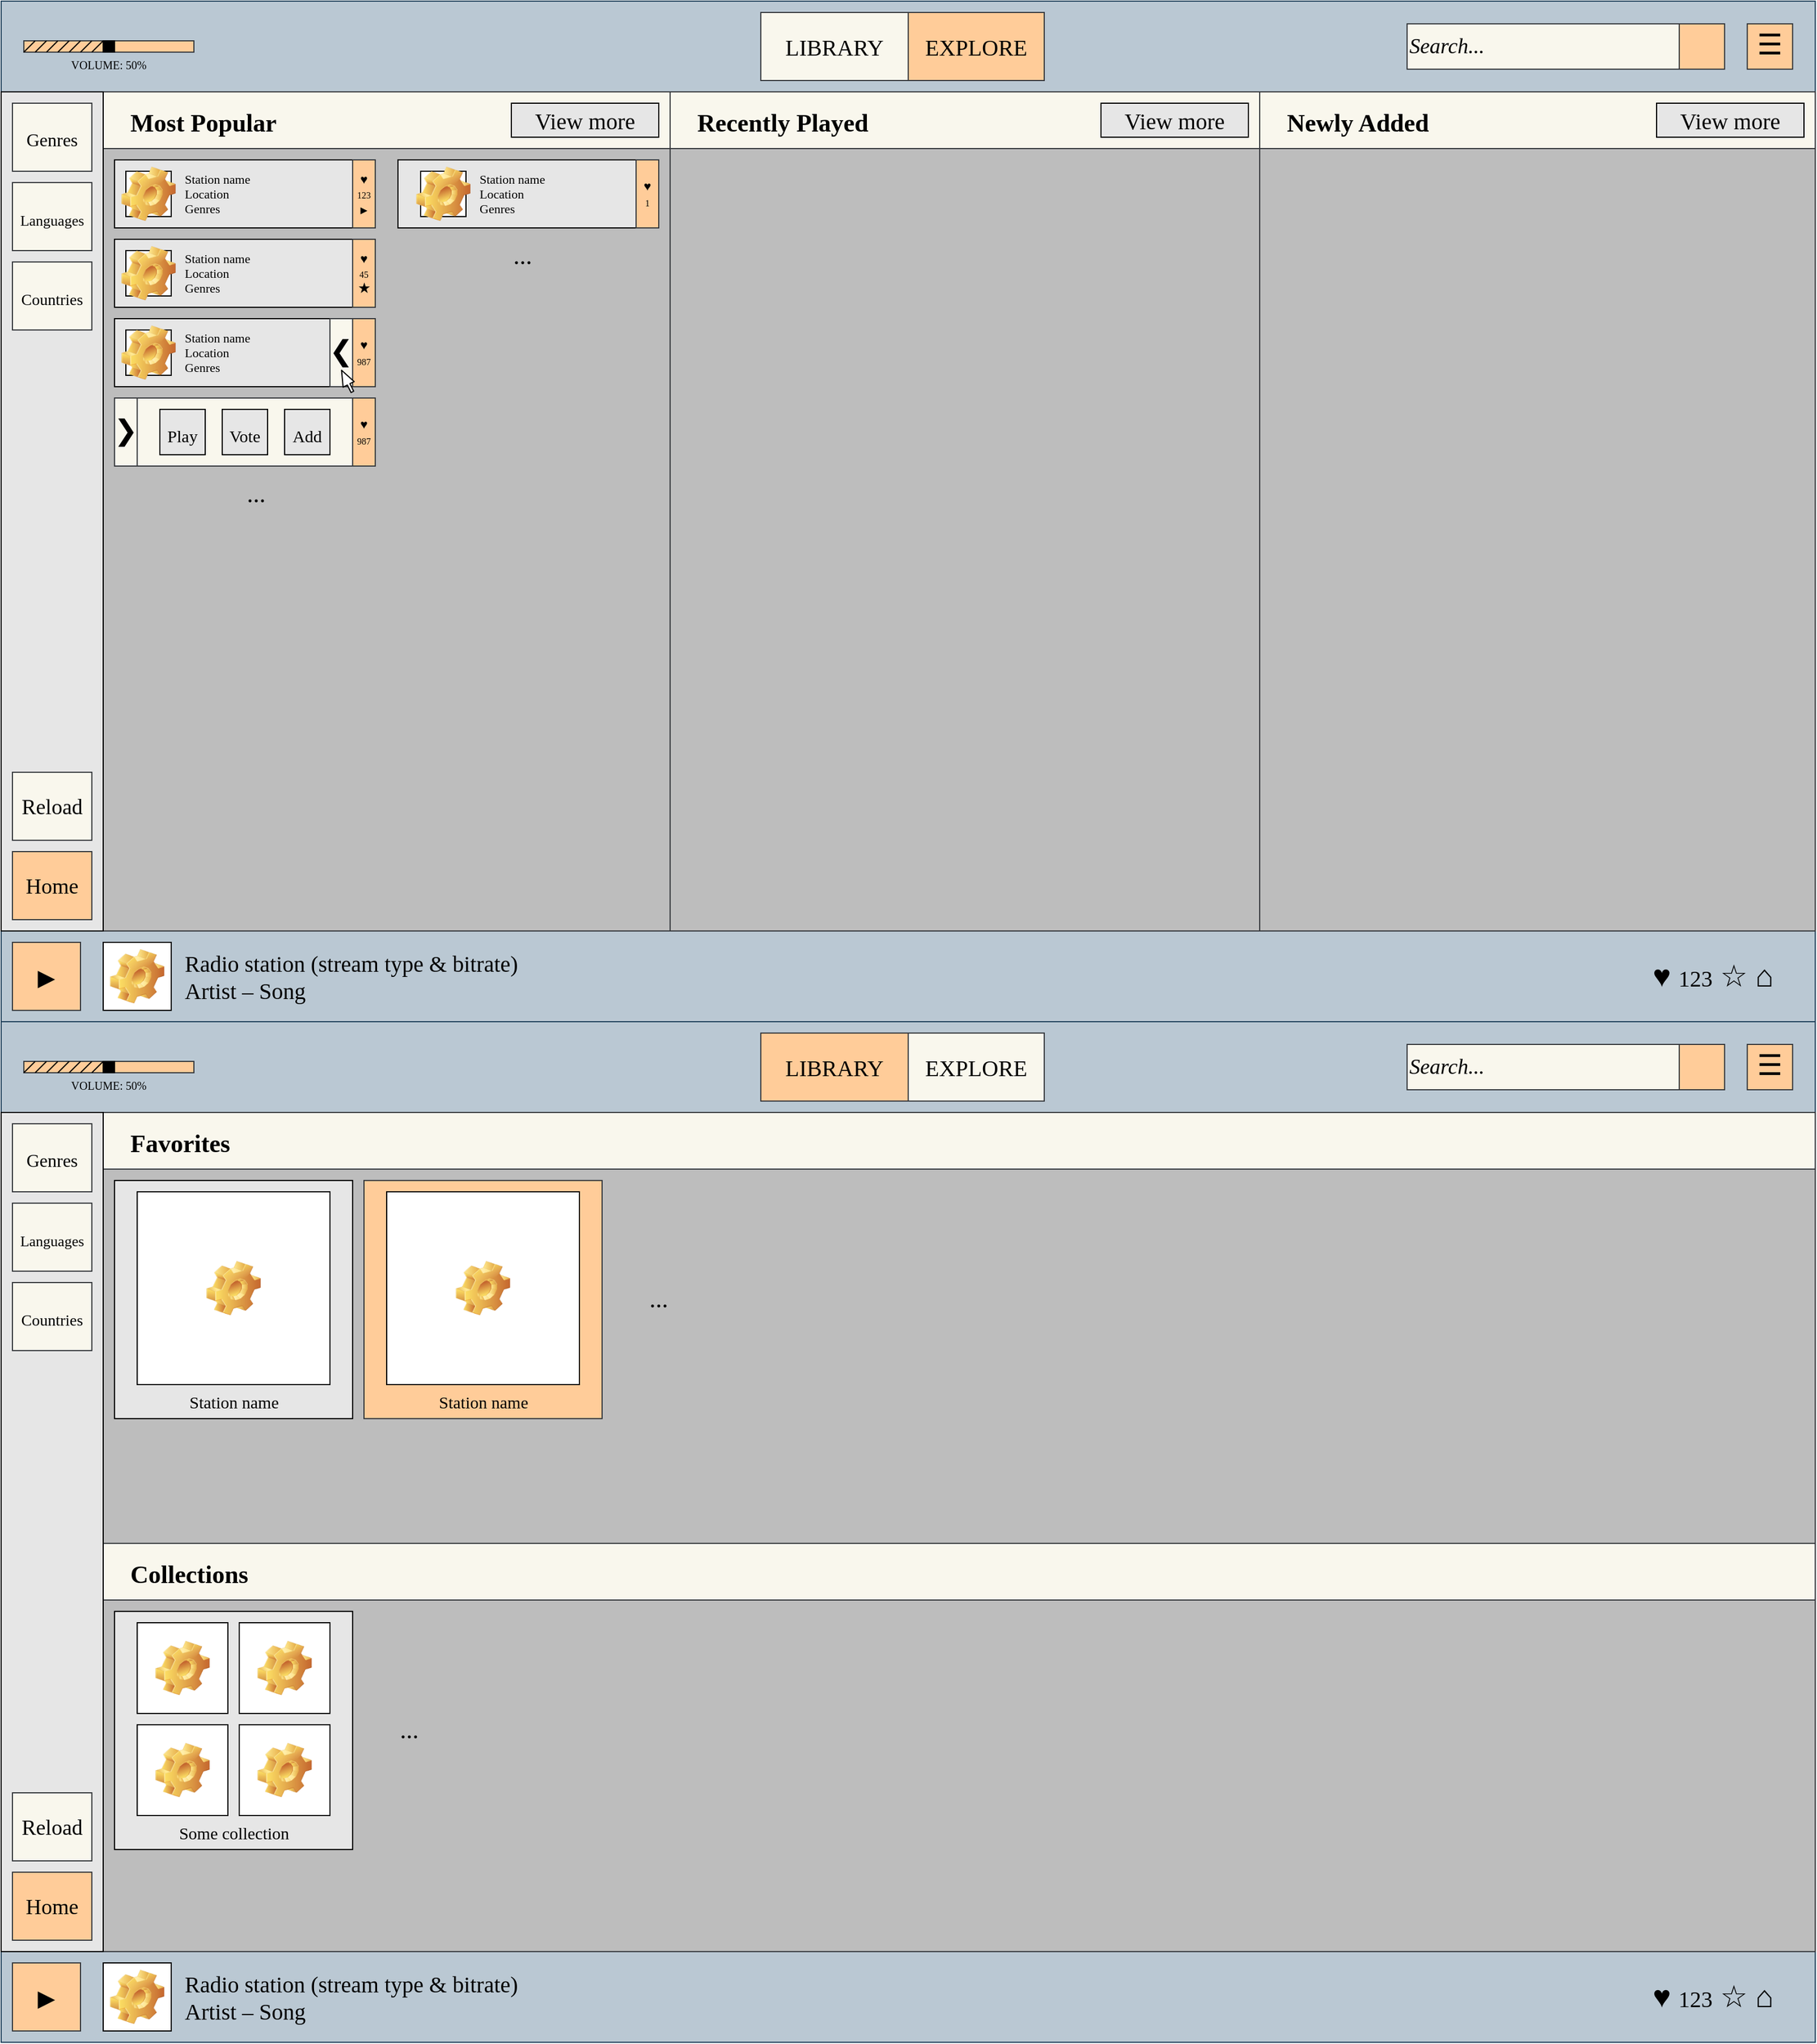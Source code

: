 <mxfile>
    <diagram id="_sLm_Kj89hjXZH-IWD47" name="Page-1">
        <mxGraphModel dx="378" dy="256" grid="1" gridSize="10" guides="1" tooltips="1" connect="1" arrows="1" fold="1" page="1" pageScale="1" pageWidth="1600" pageHeight="900" math="0" shadow="0">
            <root>
                <mxCell id="0"/>
                <mxCell id="1" parent="0"/>
                <mxCell id="2" value="" style="rounded=0;whiteSpace=wrap;html=1;fillColor=#bac8d3;strokeColor=#23445d;" parent="1" vertex="1">
                    <mxGeometry width="1600" height="80" as="geometry"/>
                </mxCell>
                <mxCell id="3" value="" style="rounded=0;whiteSpace=wrap;html=1;fillColor=#bac8d3;strokeColor=#23445d;" parent="1" vertex="1">
                    <mxGeometry y="820" width="1600" height="80" as="geometry"/>
                </mxCell>
                <mxCell id="4" value="&lt;font face=&quot;Chakra Petch&quot; data-font-src=&quot;https://fonts.googleapis.com/css?family=Chakra+Petch&quot; style=&quot;font-size: 20px&quot;&gt;LIBRARY&lt;/font&gt;" style="rounded=0;whiteSpace=wrap;html=1;fillColor=#f9f7ed;strokeColor=#36393d;" parent="1" vertex="1">
                    <mxGeometry x="670" y="10" width="130" height="60" as="geometry"/>
                </mxCell>
                <mxCell id="7" value="&lt;font face=&quot;Chakra Petch&quot; data-font-src=&quot;https://fonts.googleapis.com/css?family=Chakra+Petch&quot; style=&quot;font-size: 20px&quot;&gt;EXPLORE&lt;/font&gt;" style="rounded=0;whiteSpace=wrap;html=1;fillColor=#ffcc99;strokeColor=#36393d;" parent="1" vertex="1">
                    <mxGeometry x="800" y="10" width="120" height="60" as="geometry"/>
                </mxCell>
                <mxCell id="8" value="&lt;font face=&quot;Chakra Petch&quot; data-font-src=&quot;https://fonts.googleapis.com/css?family=Chakra+Petch&quot; style=&quot;font-size: 20px&quot;&gt;▶&lt;/font&gt;" style="rounded=0;whiteSpace=wrap;html=1;fillColor=#ffcc99;strokeColor=#36393d;" parent="1" vertex="1">
                    <mxGeometry x="10" y="830" width="60" height="60" as="geometry"/>
                </mxCell>
                <mxCell id="9" value="" style="icon;html=1;image=img/clipart/Gear_128x128.png;fontFamily=Chakra Petch;fontSource=https%3A%2F%2Ffonts.googleapis.com%2Fcss%3Ffamily%3DChakra%2BPetch;fontSize=20;rounded=0;" parent="1" vertex="1">
                    <mxGeometry x="90" y="830" width="60" height="60" as="geometry"/>
                </mxCell>
                <mxCell id="10" value="Radio station (stream type &amp;amp; bitrate)&lt;br&gt;Artist – Song" style="text;html=1;strokeColor=none;fillColor=none;align=left;verticalAlign=middle;whiteSpace=wrap;rounded=0;fontFamily=Chakra Petch;fontSource=https%3A%2F%2Ffonts.googleapis.com%2Fcss%3Ffamily%3DChakra%2BPetch;fontSize=20;" parent="1" vertex="1">
                    <mxGeometry x="160" y="830" width="420" height="60" as="geometry"/>
                </mxCell>
                <mxCell id="11" value="&lt;font size=&quot;1&quot;&gt;&lt;br&gt;VOLUME: 50%&lt;/font&gt;" style="rounded=0;whiteSpace=wrap;html=1;fontFamily=Chakra Petch;fontSource=https%3A%2F%2Ffonts.googleapis.com%2Fcss%3Ffamily%3DChakra%2BPetch;fontSize=20;fillColor=#ffcc99;strokeColor=#36393d;" parent="1" vertex="1">
                    <mxGeometry x="20" y="35" width="150" height="10" as="geometry"/>
                </mxCell>
                <mxCell id="12" value="" style="whiteSpace=wrap;html=1;aspect=fixed;rounded=0;fontFamily=Chakra Petch;fontSource=https%3A%2F%2Ffonts.googleapis.com%2Fcss%3Ffamily%3DChakra%2BPetch;fontSize=19;fillColor=#000000;" parent="1" vertex="1">
                    <mxGeometry x="90" y="35" width="10" height="10" as="geometry"/>
                </mxCell>
                <mxCell id="15" value="&lt;i&gt;Search...&lt;/i&gt;" style="rounded=0;whiteSpace=wrap;html=1;fontFamily=Chakra Petch;fontSource=https%3A%2F%2Ffonts.googleapis.com%2Fcss%3Ffamily%3DChakra%2BPetch;fontSize=19;fillColor=#f9f7ed;strokeColor=#36393d;align=left;" parent="1" vertex="1">
                    <mxGeometry x="1240" y="20" width="250" height="40" as="geometry"/>
                </mxCell>
                <mxCell id="16" value="" style="rounded=0;whiteSpace=wrap;html=1;fontFamily=Chakra Petch;fontSource=https%3A%2F%2Ffonts.googleapis.com%2Fcss%3Ffamily%3DChakra%2BPetch;fontSize=19;fillColor=#ffcc99;strokeColor=#36393d;align=left;" parent="1" vertex="1">
                    <mxGeometry x="1480" y="20" width="40" height="40" as="geometry"/>
                </mxCell>
                <mxCell id="18" value="" style="endArrow=none;html=1;fontFamily=Chakra Petch;fontSource=https%3A%2F%2Ffonts.googleapis.com%2Fcss%3Ffamily%3DChakra%2BPetch;fontSize=18;" parent="1" edge="1">
                    <mxGeometry width="50" height="50" relative="1" as="geometry">
                        <mxPoint x="20" y="45" as="sourcePoint"/>
                        <mxPoint x="30" y="35" as="targetPoint"/>
                    </mxGeometry>
                </mxCell>
                <mxCell id="19" value="" style="endArrow=none;html=1;fontFamily=Chakra Petch;fontSource=https%3A%2F%2Ffonts.googleapis.com%2Fcss%3Ffamily%3DChakra%2BPetch;fontSize=18;" parent="1" edge="1">
                    <mxGeometry width="50" height="50" relative="1" as="geometry">
                        <mxPoint x="30" y="45" as="sourcePoint"/>
                        <mxPoint x="40" y="35" as="targetPoint"/>
                    </mxGeometry>
                </mxCell>
                <mxCell id="20" value="" style="endArrow=none;html=1;fontFamily=Chakra Petch;fontSource=https%3A%2F%2Ffonts.googleapis.com%2Fcss%3Ffamily%3DChakra%2BPetch;fontSize=18;" parent="1" edge="1">
                    <mxGeometry width="50" height="50" relative="1" as="geometry">
                        <mxPoint x="40" y="45" as="sourcePoint"/>
                        <mxPoint x="50" y="35" as="targetPoint"/>
                    </mxGeometry>
                </mxCell>
                <mxCell id="21" value="" style="endArrow=none;html=1;fontFamily=Chakra Petch;fontSource=https%3A%2F%2Ffonts.googleapis.com%2Fcss%3Ffamily%3DChakra%2BPetch;fontSize=18;" parent="1" edge="1">
                    <mxGeometry width="50" height="50" relative="1" as="geometry">
                        <mxPoint x="50" y="45" as="sourcePoint"/>
                        <mxPoint x="60" y="35" as="targetPoint"/>
                    </mxGeometry>
                </mxCell>
                <mxCell id="22" value="" style="endArrow=none;html=1;fontFamily=Chakra Petch;fontSource=https%3A%2F%2Ffonts.googleapis.com%2Fcss%3Ffamily%3DChakra%2BPetch;fontSize=18;" parent="1" edge="1">
                    <mxGeometry width="50" height="50" relative="1" as="geometry">
                        <mxPoint x="60" y="45" as="sourcePoint"/>
                        <mxPoint x="70" y="35" as="targetPoint"/>
                    </mxGeometry>
                </mxCell>
                <mxCell id="23" value="" style="endArrow=none;html=1;fontFamily=Chakra Petch;fontSource=https%3A%2F%2Ffonts.googleapis.com%2Fcss%3Ffamily%3DChakra%2BPetch;fontSize=18;" parent="1" edge="1">
                    <mxGeometry width="50" height="50" relative="1" as="geometry">
                        <mxPoint x="70" y="45" as="sourcePoint"/>
                        <mxPoint x="80" y="35" as="targetPoint"/>
                    </mxGeometry>
                </mxCell>
                <mxCell id="24" value="" style="endArrow=none;html=1;fontFamily=Chakra Petch;fontSource=https%3A%2F%2Ffonts.googleapis.com%2Fcss%3Ffamily%3DChakra%2BPetch;fontSize=18;" parent="1" edge="1">
                    <mxGeometry width="50" height="50" relative="1" as="geometry">
                        <mxPoint x="80" y="45" as="sourcePoint"/>
                        <mxPoint x="90" y="35" as="targetPoint"/>
                    </mxGeometry>
                </mxCell>
                <mxCell id="25" value="" style="endArrow=none;html=1;fontFamily=Chakra Petch;fontSource=https%3A%2F%2Ffonts.googleapis.com%2Fcss%3Ffamily%3DChakra%2BPetch;fontSize=18;" parent="1" edge="1">
                    <mxGeometry width="50" height="50" relative="1" as="geometry">
                        <mxPoint x="90" y="45" as="sourcePoint"/>
                        <mxPoint x="100" y="35" as="targetPoint"/>
                    </mxGeometry>
                </mxCell>
                <mxCell id="34" value="    Most Popular" style="swimlane;rounded=0;fontFamily=Chakra Petch;fontSource=https%3A%2F%2Ffonts.googleapis.com%2Fcss%3Ffamily%3DChakra%2BPetch;fontSize=22;fillColor=#f9f7ed;swimlaneFillColor=#BDBDBD;strokeColor=#36393d;startSize=50;align=left;" parent="1" vertex="1">
                    <mxGeometry x="90" y="80" width="520" height="740" as="geometry"/>
                </mxCell>
                <mxCell id="38" value="" style="rounded=0;whiteSpace=wrap;html=1;fontFamily=Chakra Petch;fontSource=https%3A%2F%2Ffonts.googleapis.com%2Fcss%3Ffamily%3DChakra%2BPetch;fontSize=22;fillColor=#E6E6E6;align=left;" parent="34" vertex="1">
                    <mxGeometry x="10" y="60" width="230" height="60" as="geometry"/>
                </mxCell>
                <mxCell id="39" value="" style="icon;html=1;image=img/clipart/Gear_128x128.png;fontFamily=Chakra Petch;fontSource=https%3A%2F%2Ffonts.googleapis.com%2Fcss%3Ffamily%3DChakra%2BPetch;fontSize=20;rounded=0;" parent="34" vertex="1">
                    <mxGeometry x="20" y="70" width="40" height="40" as="geometry"/>
                </mxCell>
                <mxCell id="41" value="&lt;div style=&quot;font-size: 11px;&quot;&gt;&lt;span style=&quot;font-size: 11px;&quot;&gt;&lt;font style=&quot;font-size: 11px;&quot;&gt;Station name&lt;/font&gt;&lt;/span&gt;&lt;/div&gt;&lt;div style=&quot;font-size: 11px;&quot;&gt;&lt;span style=&quot;font-size: 11px;&quot;&gt;&lt;font style=&quot;font-size: 11px;&quot;&gt;Location&lt;/font&gt;&lt;/span&gt;&lt;/div&gt;&lt;div style=&quot;font-size: 11px;&quot;&gt;&lt;span style=&quot;font-size: 11px;&quot;&gt;&lt;font style=&quot;font-size: 11px;&quot;&gt;Genres&lt;/font&gt;&lt;/span&gt;&lt;/div&gt;" style="text;html=1;strokeColor=none;fillColor=none;align=left;verticalAlign=middle;whiteSpace=wrap;rounded=0;fontFamily=Chakra Petch;fontSource=https%3A%2F%2Ffonts.googleapis.com%2Fcss%3Ffamily%3DChakra%2BPetch;fontSize=11;" parent="34" vertex="1">
                    <mxGeometry x="70" y="75" width="80" height="30" as="geometry"/>
                </mxCell>
                <mxCell id="42" value="&lt;span class=&quot;ILfuVd&quot; lang=&quot;en&quot;&gt;&lt;span class=&quot;hgKElc&quot;&gt;&lt;font style=&quot;line-height: 0.6&quot;&gt;♥&lt;br&gt;&lt;span style=&quot;font-size: 8px&quot;&gt;123&lt;/span&gt;&lt;br&gt;&lt;span style=&quot;font-size: 8px&quot;&gt;▶&lt;/span&gt;&lt;br&gt;&lt;/font&gt;&lt;/span&gt;&lt;/span&gt;" style="rounded=0;whiteSpace=wrap;html=1;fontFamily=Chakra Petch;fontSource=https%3A%2F%2Ffonts.googleapis.com%2Fcss%3Ffamily%3DChakra%2BPetch;fontSize=11;fillColor=#ffcc99;strokeColor=#36393d;" parent="34" vertex="1">
                    <mxGeometry x="220" y="60" width="20" height="60" as="geometry"/>
                </mxCell>
                <mxCell id="43" value="" style="rounded=0;whiteSpace=wrap;html=1;fontFamily=Chakra Petch;fontSource=https%3A%2F%2Ffonts.googleapis.com%2Fcss%3Ffamily%3DChakra%2BPetch;fontSize=22;fillColor=#E6E6E6;align=left;" parent="34" vertex="1">
                    <mxGeometry x="10" y="130" width="230" height="60" as="geometry"/>
                </mxCell>
                <mxCell id="44" value="" style="icon;html=1;image=img/clipart/Gear_128x128.png;fontFamily=Chakra Petch;fontSource=https%3A%2F%2Ffonts.googleapis.com%2Fcss%3Ffamily%3DChakra%2BPetch;fontSize=20;rounded=0;" parent="34" vertex="1">
                    <mxGeometry x="20" y="140" width="40" height="40" as="geometry"/>
                </mxCell>
                <mxCell id="45" value="&lt;div style=&quot;font-size: 11px;&quot;&gt;&lt;span style=&quot;font-size: 11px;&quot;&gt;&lt;font style=&quot;font-size: 11px;&quot;&gt;Station name&lt;/font&gt;&lt;/span&gt;&lt;/div&gt;&lt;div style=&quot;font-size: 11px;&quot;&gt;&lt;span style=&quot;font-size: 11px;&quot;&gt;&lt;font style=&quot;font-size: 11px;&quot;&gt;Location&lt;/font&gt;&lt;/span&gt;&lt;/div&gt;&lt;div style=&quot;font-size: 11px;&quot;&gt;&lt;span style=&quot;font-size: 11px;&quot;&gt;&lt;font style=&quot;font-size: 11px;&quot;&gt;Genres&lt;/font&gt;&lt;/span&gt;&lt;/div&gt;" style="text;html=1;strokeColor=none;fillColor=none;align=left;verticalAlign=middle;whiteSpace=wrap;rounded=0;fontFamily=Chakra Petch;fontSource=https%3A%2F%2Ffonts.googleapis.com%2Fcss%3Ffamily%3DChakra%2BPetch;fontSize=11;" parent="34" vertex="1">
                    <mxGeometry x="70" y="145" width="80" height="30" as="geometry"/>
                </mxCell>
                <mxCell id="46" value="&lt;span class=&quot;ILfuVd&quot; lang=&quot;en&quot;&gt;&lt;span class=&quot;hgKElc&quot;&gt;&lt;font style=&quot;line-height: 0.6&quot;&gt;♥&lt;br&gt;&lt;span style=&quot;font-size: 8px&quot;&gt;45&lt;/span&gt;&lt;br&gt;&lt;b&gt;★&lt;/b&gt;&lt;br&gt;&lt;/font&gt;&lt;/span&gt;&lt;/span&gt;" style="rounded=0;whiteSpace=wrap;html=1;fontFamily=Chakra Petch;fontSource=https%3A%2F%2Ffonts.googleapis.com%2Fcss%3Ffamily%3DChakra%2BPetch;fontSize=11;fillColor=#ffcc99;strokeColor=#36393d;" parent="34" vertex="1">
                    <mxGeometry x="220" y="130" width="20" height="60" as="geometry"/>
                </mxCell>
                <mxCell id="48" value="" style="rounded=0;whiteSpace=wrap;html=1;fontFamily=Chakra Petch;fontSource=https%3A%2F%2Ffonts.googleapis.com%2Fcss%3Ffamily%3DChakra%2BPetch;fontSize=22;fillColor=#E6E6E6;align=left;" parent="34" vertex="1">
                    <mxGeometry x="10" y="200" width="230" height="60" as="geometry"/>
                </mxCell>
                <mxCell id="49" value="" style="icon;html=1;image=img/clipart/Gear_128x128.png;fontFamily=Chakra Petch;fontSource=https%3A%2F%2Ffonts.googleapis.com%2Fcss%3Ffamily%3DChakra%2BPetch;fontSize=20;rounded=0;" parent="34" vertex="1">
                    <mxGeometry x="20" y="210" width="40" height="40" as="geometry"/>
                </mxCell>
                <mxCell id="50" value="&lt;div style=&quot;font-size: 11px;&quot;&gt;&lt;span style=&quot;font-size: 11px;&quot;&gt;&lt;font style=&quot;font-size: 11px;&quot;&gt;Station name&lt;/font&gt;&lt;/span&gt;&lt;/div&gt;&lt;div style=&quot;font-size: 11px;&quot;&gt;&lt;span style=&quot;font-size: 11px;&quot;&gt;&lt;font style=&quot;font-size: 11px;&quot;&gt;Location&lt;/font&gt;&lt;/span&gt;&lt;/div&gt;&lt;div style=&quot;font-size: 11px;&quot;&gt;&lt;span style=&quot;font-size: 11px;&quot;&gt;&lt;font style=&quot;font-size: 11px;&quot;&gt;Genres&lt;/font&gt;&lt;/span&gt;&lt;/div&gt;" style="text;html=1;strokeColor=none;fillColor=none;align=left;verticalAlign=middle;whiteSpace=wrap;rounded=0;fontFamily=Chakra Petch;fontSource=https%3A%2F%2Ffonts.googleapis.com%2Fcss%3Ffamily%3DChakra%2BPetch;fontSize=11;" parent="34" vertex="1">
                    <mxGeometry x="70" y="215" width="80" height="30" as="geometry"/>
                </mxCell>
                <mxCell id="51" value="&lt;span class=&quot;ILfuVd&quot; lang=&quot;en&quot;&gt;&lt;span class=&quot;hgKElc&quot;&gt;&lt;font style=&quot;line-height: 0.6&quot;&gt;♥&lt;br&gt;&lt;span style=&quot;font-size: 8px&quot;&gt;987&lt;/span&gt;&lt;br&gt;&lt;/font&gt;&lt;/span&gt;&lt;/span&gt;" style="rounded=0;whiteSpace=wrap;html=1;fontFamily=Chakra Petch;fontSource=https%3A%2F%2Ffonts.googleapis.com%2Fcss%3Ffamily%3DChakra%2BPetch;fontSize=11;fillColor=#ffcc99;strokeColor=#36393d;" parent="34" vertex="1">
                    <mxGeometry x="220" y="200" width="20" height="60" as="geometry"/>
                </mxCell>
                <mxCell id="52" value="&lt;font style=&quot;font-size: 22px&quot;&gt;...&lt;/font&gt;" style="text;html=1;strokeColor=none;fillColor=none;align=center;verticalAlign=middle;whiteSpace=wrap;rounded=0;fontFamily=Chakra Petch;fontSource=https%3A%2F%2Ffonts.googleapis.com%2Fcss%3Ffamily%3DChakra%2BPetch;fontSize=8;direction=east;" parent="34" vertex="1">
                    <mxGeometry x="105" y="340" width="60" height="30" as="geometry"/>
                </mxCell>
                <mxCell id="53" value="&lt;span class=&quot;ILfuVd&quot; lang=&quot;en&quot;&gt;&lt;span class=&quot;hgKElc&quot;&gt;&lt;font style=&quot;line-height: 0.6&quot;&gt;&lt;font style=&quot;font-size: 25px&quot;&gt;❮&lt;/font&gt;&lt;br&gt;&lt;/font&gt;&lt;/span&gt;&lt;/span&gt;" style="rounded=0;whiteSpace=wrap;html=1;fontFamily=Chakra Petch;fontSource=https%3A%2F%2Ffonts.googleapis.com%2Fcss%3Ffamily%3DChakra%2BPetch;fontSize=11;fillColor=#f9f7ed;strokeColor=#36393d;" parent="34" vertex="1">
                    <mxGeometry x="200" y="200" width="20" height="60" as="geometry"/>
                </mxCell>
                <mxCell id="54" value="" style="shape=flexArrow;endArrow=classic;html=1;fontFamily=Chakra Petch;fontSource=https%3A%2F%2Ffonts.googleapis.com%2Fcss%3Ffamily%3DChakra%2BPetch;fontSize=25;width=2.609;endSize=4.322;endWidth=7.297;fillColor=default;" parent="34" edge="1">
                    <mxGeometry width="50" height="50" relative="1" as="geometry">
                        <mxPoint x="220" y="265" as="sourcePoint"/>
                        <mxPoint x="210" y="245" as="targetPoint"/>
                    </mxGeometry>
                </mxCell>
                <mxCell id="59" value="" style="rounded=0;whiteSpace=wrap;html=1;fontFamily=Chakra Petch;fontSource=https%3A%2F%2Ffonts.googleapis.com%2Fcss%3Ffamily%3DChakra%2BPetch;fontSize=22;fillColor=#f9f7ed;align=left;strokeColor=#36393d;" parent="34" vertex="1">
                    <mxGeometry x="10" y="270" width="230" height="60" as="geometry"/>
                </mxCell>
                <mxCell id="62" value="&lt;span class=&quot;ILfuVd&quot; lang=&quot;en&quot;&gt;&lt;span class=&quot;hgKElc&quot;&gt;&lt;font style=&quot;line-height: 0.6&quot;&gt;♥&lt;br&gt;&lt;span style=&quot;font-size: 8px&quot;&gt;987&lt;/span&gt;&lt;br&gt;&lt;/font&gt;&lt;/span&gt;&lt;/span&gt;" style="rounded=0;whiteSpace=wrap;html=1;fontFamily=Chakra Petch;fontSource=https%3A%2F%2Ffonts.googleapis.com%2Fcss%3Ffamily%3DChakra%2BPetch;fontSize=11;fillColor=#ffcc99;strokeColor=#36393d;" parent="34" vertex="1">
                    <mxGeometry x="220" y="270" width="20" height="60" as="geometry"/>
                </mxCell>
                <mxCell id="64" value="&lt;span class=&quot;ILfuVd&quot; lang=&quot;en&quot;&gt;&lt;span class=&quot;hgKElc&quot;&gt;&lt;font style=&quot;line-height: 0.6&quot;&gt;&lt;font style=&quot;font-size: 25px&quot;&gt;❯&lt;/font&gt;&lt;br&gt;&lt;/font&gt;&lt;/span&gt;&lt;/span&gt;" style="rounded=0;whiteSpace=wrap;html=1;fontFamily=Chakra Petch;fontSource=https%3A%2F%2Ffonts.googleapis.com%2Fcss%3Ffamily%3DChakra%2BPetch;fontSize=11;fillColor=#f9f7ed;strokeColor=#36393d;" parent="34" vertex="1">
                    <mxGeometry x="10" y="270" width="20" height="60" as="geometry"/>
                </mxCell>
                <mxCell id="65" value="&lt;font style=&quot;font-size: 15px&quot;&gt;Play&lt;/font&gt;" style="whiteSpace=wrap;html=1;aspect=fixed;rounded=0;fontFamily=Chakra Petch;fontSource=https%3A%2F%2Ffonts.googleapis.com%2Fcss%3Ffamily%3DChakra%2BPetch;fontSize=25;fillColor=#E6E6E6;" parent="34" vertex="1">
                    <mxGeometry x="50" y="280" width="40" height="40" as="geometry"/>
                </mxCell>
                <mxCell id="66" value="&lt;font style=&quot;font-size: 15px&quot;&gt;Vote&lt;/font&gt;" style="whiteSpace=wrap;html=1;aspect=fixed;rounded=0;fontFamily=Chakra Petch;fontSource=https%3A%2F%2Ffonts.googleapis.com%2Fcss%3Ffamily%3DChakra%2BPetch;fontSize=25;fillColor=#E6E6E6;" parent="34" vertex="1">
                    <mxGeometry x="105" y="280" width="40" height="40" as="geometry"/>
                </mxCell>
                <mxCell id="67" value="&lt;font style=&quot;line-height: 0.8 ; font-size: 15px&quot;&gt;Add&lt;/font&gt;" style="whiteSpace=wrap;html=1;aspect=fixed;rounded=0;fontFamily=Chakra Petch;fontSource=https%3A%2F%2Ffonts.googleapis.com%2Fcss%3Ffamily%3DChakra%2BPetch;fontSize=25;fillColor=#E6E6E6;" parent="34" vertex="1">
                    <mxGeometry x="160" y="280" width="40" height="40" as="geometry"/>
                </mxCell>
                <mxCell id="70" value="View more" style="rounded=0;whiteSpace=wrap;html=1;fontFamily=Chakra Petch;fontSource=https%3A%2F%2Ffonts.googleapis.com%2Fcss%3Ffamily%3DChakra%2BPetch;fontSize=20;fillColor=#E6E6E6;" parent="34" vertex="1">
                    <mxGeometry x="360" y="10" width="130" height="30" as="geometry"/>
                </mxCell>
                <mxCell id="147" value="" style="rounded=0;whiteSpace=wrap;html=1;fontFamily=Chakra Petch;fontSource=https%3A%2F%2Ffonts.googleapis.com%2Fcss%3Ffamily%3DChakra%2BPetch;fontSize=22;fillColor=#E6E6E6;align=left;" parent="34" vertex="1">
                    <mxGeometry x="260" y="60" width="230" height="60" as="geometry"/>
                </mxCell>
                <mxCell id="148" value="" style="icon;html=1;image=img/clipart/Gear_128x128.png;fontFamily=Chakra Petch;fontSource=https%3A%2F%2Ffonts.googleapis.com%2Fcss%3Ffamily%3DChakra%2BPetch;fontSize=20;rounded=0;" parent="34" vertex="1">
                    <mxGeometry x="280" y="70" width="40" height="40" as="geometry"/>
                </mxCell>
                <mxCell id="149" value="&lt;div style=&quot;font-size: 11px;&quot;&gt;&lt;span style=&quot;font-size: 11px;&quot;&gt;&lt;font style=&quot;font-size: 11px;&quot;&gt;Station name&lt;/font&gt;&lt;/span&gt;&lt;/div&gt;&lt;div style=&quot;font-size: 11px;&quot;&gt;&lt;span style=&quot;font-size: 11px;&quot;&gt;&lt;font style=&quot;font-size: 11px;&quot;&gt;Location&lt;/font&gt;&lt;/span&gt;&lt;/div&gt;&lt;div style=&quot;font-size: 11px;&quot;&gt;&lt;span style=&quot;font-size: 11px;&quot;&gt;&lt;font style=&quot;font-size: 11px;&quot;&gt;Genres&lt;/font&gt;&lt;/span&gt;&lt;/div&gt;" style="text;html=1;strokeColor=none;fillColor=none;align=left;verticalAlign=middle;whiteSpace=wrap;rounded=0;fontFamily=Chakra Petch;fontSource=https%3A%2F%2Ffonts.googleapis.com%2Fcss%3Ffamily%3DChakra%2BPetch;fontSize=11;" parent="34" vertex="1">
                    <mxGeometry x="330" y="75" width="80" height="30" as="geometry"/>
                </mxCell>
                <mxCell id="150" value="&lt;span class=&quot;ILfuVd&quot; lang=&quot;en&quot;&gt;&lt;span class=&quot;hgKElc&quot;&gt;&lt;font style=&quot;line-height: 0.6&quot;&gt;♥&lt;br&gt;&lt;span style=&quot;font-size: 8px&quot;&gt;1&lt;/span&gt;&lt;br&gt;&lt;/font&gt;&lt;/span&gt;&lt;/span&gt;" style="rounded=0;whiteSpace=wrap;html=1;fontFamily=Chakra Petch;fontSource=https%3A%2F%2Ffonts.googleapis.com%2Fcss%3Ffamily%3DChakra%2BPetch;fontSize=11;fillColor=#ffcc99;strokeColor=#36393d;" parent="34" vertex="1">
                    <mxGeometry x="470" y="60" width="20" height="60" as="geometry"/>
                </mxCell>
                <mxCell id="151" value="&lt;font style=&quot;font-size: 22px&quot;&gt;...&lt;/font&gt;" style="text;html=1;strokeColor=none;fillColor=none;align=center;verticalAlign=middle;whiteSpace=wrap;rounded=0;fontFamily=Chakra Petch;fontSource=https%3A%2F%2Ffonts.googleapis.com%2Fcss%3Ffamily%3DChakra%2BPetch;fontSize=8;direction=east;" vertex="1" parent="34">
                    <mxGeometry x="340" y="130" width="60" height="30" as="geometry"/>
                </mxCell>
                <mxCell id="36" value="    Recently Played" style="swimlane;rounded=0;fontFamily=Chakra Petch;fontSource=https%3A%2F%2Ffonts.googleapis.com%2Fcss%3Ffamily%3DChakra%2BPetch;fontSize=22;fillColor=#f9f7ed;swimlaneFillColor=#BDBDBD;strokeColor=#36393d;startSize=50;align=left;" parent="1" vertex="1">
                    <mxGeometry x="590" y="80" width="520" height="740" as="geometry"/>
                </mxCell>
                <mxCell id="71" value="View more" style="rounded=0;whiteSpace=wrap;html=1;fontFamily=Chakra Petch;fontSource=https%3A%2F%2Ffonts.googleapis.com%2Fcss%3Ffamily%3DChakra%2BPetch;fontSize=20;fillColor=#E6E6E6;" parent="36" vertex="1">
                    <mxGeometry x="380" y="10" width="130" height="30" as="geometry"/>
                </mxCell>
                <mxCell id="37" value="    Newly Added" style="swimlane;rounded=0;fontFamily=Chakra Petch;fontSource=https%3A%2F%2Ffonts.googleapis.com%2Fcss%3Ffamily%3DChakra%2BPetch;fontSize=22;fillColor=#f9f7ed;swimlaneFillColor=#BDBDBD;strokeColor=#36393d;startSize=50;align=left;" parent="1" vertex="1">
                    <mxGeometry x="1110" y="80" width="490" height="740" as="geometry"/>
                </mxCell>
                <mxCell id="72" value="View more" style="rounded=0;whiteSpace=wrap;html=1;fontFamily=Chakra Petch;fontSource=https%3A%2F%2Ffonts.googleapis.com%2Fcss%3Ffamily%3DChakra%2BPetch;fontSize=20;fillColor=#E6E6E6;" parent="37" vertex="1">
                    <mxGeometry x="350" y="10" width="130" height="30" as="geometry"/>
                </mxCell>
                <mxCell id="69" value="&lt;font style=&quot;font-size: 27px&quot;&gt;♥ &lt;/font&gt;&lt;font style=&quot;font-size: 20px&quot;&gt;123&lt;/font&gt;&lt;font style=&quot;font-size: 27px&quot;&gt;&amp;nbsp;☆&amp;nbsp;⌂&lt;/font&gt;" style="text;html=1;strokeColor=none;fillColor=none;align=center;verticalAlign=middle;whiteSpace=wrap;rounded=0;fontFamily=Chakra Petch;fontSource=https%3A%2F%2Ffonts.googleapis.com%2Fcss%3Ffamily%3DChakra%2BPetch;fontSize=9;" parent="1" vertex="1">
                    <mxGeometry x="1420" y="845" width="180" height="30" as="geometry"/>
                </mxCell>
                <mxCell id="73" value="" style="rounded=0;whiteSpace=wrap;html=1;fontFamily=Chakra Petch;fontSource=https%3A%2F%2Ffonts.googleapis.com%2Fcss%3Ffamily%3DChakra%2BPetch;fontSize=20;fillColor=#E6E6E6;" parent="1" vertex="1">
                    <mxGeometry y="80" width="90" height="740" as="geometry"/>
                </mxCell>
                <mxCell id="74" value="&lt;font style=&quot;font-size: 16px&quot;&gt;Genres&lt;/font&gt;" style="rounded=0;whiteSpace=wrap;html=1;fontFamily=Chakra Petch;fontSource=https%3A%2F%2Ffonts.googleapis.com%2Fcss%3Ffamily%3DChakra%2BPetch;fontSize=20;fillColor=#f9f7ed;strokeColor=#36393d;" parent="1" vertex="1">
                    <mxGeometry x="10" y="90" width="70" height="60" as="geometry"/>
                </mxCell>
                <mxCell id="75" value="&lt;font style=&quot;font-size: 13px&quot;&gt;Languages&lt;/font&gt;" style="rounded=0;whiteSpace=wrap;html=1;fontFamily=Chakra Petch;fontSource=https%3A%2F%2Ffonts.googleapis.com%2Fcss%3Ffamily%3DChakra%2BPetch;fontSize=20;fillColor=#f9f7ed;strokeColor=#36393d;" parent="1" vertex="1">
                    <mxGeometry x="10" y="160" width="70" height="60" as="geometry"/>
                </mxCell>
                <mxCell id="76" value="&lt;font style=&quot;font-size: 14px&quot;&gt;Countries&lt;/font&gt;" style="rounded=0;whiteSpace=wrap;html=1;fontFamily=Chakra Petch;fontSource=https%3A%2F%2Ffonts.googleapis.com%2Fcss%3Ffamily%3DChakra%2BPetch;fontSize=20;fillColor=#f9f7ed;strokeColor=#36393d;" parent="1" vertex="1">
                    <mxGeometry x="10" y="230" width="70" height="60" as="geometry"/>
                </mxCell>
                <mxCell id="77" value="&lt;font style=&quot;font-size: 19px&quot;&gt;Home&lt;/font&gt;" style="rounded=0;whiteSpace=wrap;html=1;fontFamily=Chakra Petch;fontSource=https%3A%2F%2Ffonts.googleapis.com%2Fcss%3Ffamily%3DChakra%2BPetch;fontSize=20;fillColor=#ffcc99;strokeColor=#36393d;" parent="1" vertex="1">
                    <mxGeometry x="10" y="750" width="70" height="60" as="geometry"/>
                </mxCell>
                <mxCell id="78" value="&lt;font style=&quot;font-size: 19px&quot;&gt;Reload&lt;/font&gt;" style="rounded=0;whiteSpace=wrap;html=1;fontFamily=Chakra Petch;fontSource=https%3A%2F%2Ffonts.googleapis.com%2Fcss%3Ffamily%3DChakra%2BPetch;fontSize=20;fillColor=#f9f7ed;strokeColor=#36393d;" parent="1" vertex="1">
                    <mxGeometry x="10" y="680" width="70" height="60" as="geometry"/>
                </mxCell>
                <mxCell id="79" value="&lt;font style=&quot;line-height: 0.8 ; font-size: 25px&quot;&gt;☰&lt;/font&gt;" style="rounded=0;whiteSpace=wrap;html=1;fontFamily=Chakra Petch;fontSource=https%3A%2F%2Ffonts.googleapis.com%2Fcss%3Ffamily%3DChakra%2BPetch;fontSize=19;fillColor=#ffcc99;strokeColor=#36393d;align=center;" parent="1" vertex="1">
                    <mxGeometry x="1540" y="20" width="40" height="40" as="geometry"/>
                </mxCell>
                <mxCell id="80" value="" style="rounded=0;whiteSpace=wrap;html=1;fillColor=#bac8d3;strokeColor=#23445d;" parent="1" vertex="1">
                    <mxGeometry y="900" width="1600" height="80" as="geometry"/>
                </mxCell>
                <mxCell id="81" value="" style="rounded=0;whiteSpace=wrap;html=1;fillColor=#bac8d3;strokeColor=#23445d;" parent="1" vertex="1">
                    <mxGeometry y="1720" width="1600" height="80" as="geometry"/>
                </mxCell>
                <mxCell id="82" value="&lt;font face=&quot;Chakra Petch&quot; data-font-src=&quot;https://fonts.googleapis.com/css?family=Chakra+Petch&quot; style=&quot;font-size: 20px&quot;&gt;LIBRARY&lt;/font&gt;" style="rounded=0;whiteSpace=wrap;html=1;fillColor=#ffcc99;strokeColor=#36393d;" parent="1" vertex="1">
                    <mxGeometry x="670" y="910" width="130" height="60" as="geometry"/>
                </mxCell>
                <mxCell id="83" value="&lt;font face=&quot;Chakra Petch&quot; data-font-src=&quot;https://fonts.googleapis.com/css?family=Chakra+Petch&quot; style=&quot;font-size: 20px&quot;&gt;EXPLORE&lt;/font&gt;" style="rounded=0;whiteSpace=wrap;html=1;fillColor=#f9f7ed;strokeColor=#36393d;" parent="1" vertex="1">
                    <mxGeometry x="800" y="910" width="120" height="60" as="geometry"/>
                </mxCell>
                <mxCell id="84" value="&lt;font face=&quot;Chakra Petch&quot; data-font-src=&quot;https://fonts.googleapis.com/css?family=Chakra+Petch&quot; style=&quot;font-size: 20px&quot;&gt;▶&lt;/font&gt;" style="rounded=0;whiteSpace=wrap;html=1;fillColor=#ffcc99;strokeColor=#36393d;" parent="1" vertex="1">
                    <mxGeometry x="10" y="1730" width="60" height="60" as="geometry"/>
                </mxCell>
                <mxCell id="85" value="" style="icon;html=1;image=img/clipart/Gear_128x128.png;fontFamily=Chakra Petch;fontSource=https%3A%2F%2Ffonts.googleapis.com%2Fcss%3Ffamily%3DChakra%2BPetch;fontSize=20;rounded=0;" parent="1" vertex="1">
                    <mxGeometry x="90" y="1730" width="60" height="60" as="geometry"/>
                </mxCell>
                <mxCell id="86" value="Radio station (stream type &amp;amp; bitrate)&lt;br&gt;Artist – Song" style="text;html=1;strokeColor=none;fillColor=none;align=left;verticalAlign=middle;whiteSpace=wrap;rounded=0;fontFamily=Chakra Petch;fontSource=https%3A%2F%2Ffonts.googleapis.com%2Fcss%3Ffamily%3DChakra%2BPetch;fontSize=20;" parent="1" vertex="1">
                    <mxGeometry x="160" y="1730" width="420" height="60" as="geometry"/>
                </mxCell>
                <mxCell id="87" value="&lt;font size=&quot;1&quot;&gt;&lt;br&gt;VOLUME: 50%&lt;/font&gt;" style="rounded=0;whiteSpace=wrap;html=1;fontFamily=Chakra Petch;fontSource=https%3A%2F%2Ffonts.googleapis.com%2Fcss%3Ffamily%3DChakra%2BPetch;fontSize=20;fillColor=#ffcc99;strokeColor=#36393d;" parent="1" vertex="1">
                    <mxGeometry x="20" y="935" width="150" height="10" as="geometry"/>
                </mxCell>
                <mxCell id="88" value="" style="whiteSpace=wrap;html=1;aspect=fixed;rounded=0;fontFamily=Chakra Petch;fontSource=https%3A%2F%2Ffonts.googleapis.com%2Fcss%3Ffamily%3DChakra%2BPetch;fontSize=19;fillColor=#000000;" parent="1" vertex="1">
                    <mxGeometry x="90" y="935" width="10" height="10" as="geometry"/>
                </mxCell>
                <mxCell id="89" value="&lt;i&gt;Search...&lt;/i&gt;" style="rounded=0;whiteSpace=wrap;html=1;fontFamily=Chakra Petch;fontSource=https%3A%2F%2Ffonts.googleapis.com%2Fcss%3Ffamily%3DChakra%2BPetch;fontSize=19;fillColor=#f9f7ed;strokeColor=#36393d;align=left;" parent="1" vertex="1">
                    <mxGeometry x="1240" y="920" width="250" height="40" as="geometry"/>
                </mxCell>
                <mxCell id="90" value="" style="rounded=0;whiteSpace=wrap;html=1;fontFamily=Chakra Petch;fontSource=https%3A%2F%2Ffonts.googleapis.com%2Fcss%3Ffamily%3DChakra%2BPetch;fontSize=19;fillColor=#ffcc99;strokeColor=#36393d;align=left;" parent="1" vertex="1">
                    <mxGeometry x="1480" y="920" width="40" height="40" as="geometry"/>
                </mxCell>
                <mxCell id="91" value="" style="endArrow=none;html=1;fontFamily=Chakra Petch;fontSource=https%3A%2F%2Ffonts.googleapis.com%2Fcss%3Ffamily%3DChakra%2BPetch;fontSize=18;" parent="1" edge="1">
                    <mxGeometry width="50" height="50" relative="1" as="geometry">
                        <mxPoint x="20" y="945" as="sourcePoint"/>
                        <mxPoint x="30" y="935" as="targetPoint"/>
                    </mxGeometry>
                </mxCell>
                <mxCell id="92" value="" style="endArrow=none;html=1;fontFamily=Chakra Petch;fontSource=https%3A%2F%2Ffonts.googleapis.com%2Fcss%3Ffamily%3DChakra%2BPetch;fontSize=18;" parent="1" edge="1">
                    <mxGeometry width="50" height="50" relative="1" as="geometry">
                        <mxPoint x="30" y="945" as="sourcePoint"/>
                        <mxPoint x="40" y="935" as="targetPoint"/>
                    </mxGeometry>
                </mxCell>
                <mxCell id="93" value="" style="endArrow=none;html=1;fontFamily=Chakra Petch;fontSource=https%3A%2F%2Ffonts.googleapis.com%2Fcss%3Ffamily%3DChakra%2BPetch;fontSize=18;" parent="1" edge="1">
                    <mxGeometry width="50" height="50" relative="1" as="geometry">
                        <mxPoint x="40" y="945" as="sourcePoint"/>
                        <mxPoint x="50" y="935" as="targetPoint"/>
                    </mxGeometry>
                </mxCell>
                <mxCell id="94" value="" style="endArrow=none;html=1;fontFamily=Chakra Petch;fontSource=https%3A%2F%2Ffonts.googleapis.com%2Fcss%3Ffamily%3DChakra%2BPetch;fontSize=18;" parent="1" edge="1">
                    <mxGeometry width="50" height="50" relative="1" as="geometry">
                        <mxPoint x="50" y="945" as="sourcePoint"/>
                        <mxPoint x="60" y="935" as="targetPoint"/>
                    </mxGeometry>
                </mxCell>
                <mxCell id="95" value="" style="endArrow=none;html=1;fontFamily=Chakra Petch;fontSource=https%3A%2F%2Ffonts.googleapis.com%2Fcss%3Ffamily%3DChakra%2BPetch;fontSize=18;" parent="1" edge="1">
                    <mxGeometry width="50" height="50" relative="1" as="geometry">
                        <mxPoint x="60" y="945" as="sourcePoint"/>
                        <mxPoint x="70" y="935" as="targetPoint"/>
                    </mxGeometry>
                </mxCell>
                <mxCell id="96" value="" style="endArrow=none;html=1;fontFamily=Chakra Petch;fontSource=https%3A%2F%2Ffonts.googleapis.com%2Fcss%3Ffamily%3DChakra%2BPetch;fontSize=18;" parent="1" edge="1">
                    <mxGeometry width="50" height="50" relative="1" as="geometry">
                        <mxPoint x="70" y="945" as="sourcePoint"/>
                        <mxPoint x="80" y="935" as="targetPoint"/>
                    </mxGeometry>
                </mxCell>
                <mxCell id="97" value="" style="endArrow=none;html=1;fontFamily=Chakra Petch;fontSource=https%3A%2F%2Ffonts.googleapis.com%2Fcss%3Ffamily%3DChakra%2BPetch;fontSize=18;" parent="1" edge="1">
                    <mxGeometry width="50" height="50" relative="1" as="geometry">
                        <mxPoint x="80" y="945" as="sourcePoint"/>
                        <mxPoint x="90" y="935" as="targetPoint"/>
                    </mxGeometry>
                </mxCell>
                <mxCell id="98" value="" style="endArrow=none;html=1;fontFamily=Chakra Petch;fontSource=https%3A%2F%2Ffonts.googleapis.com%2Fcss%3Ffamily%3DChakra%2BPetch;fontSize=18;" parent="1" edge="1">
                    <mxGeometry width="50" height="50" relative="1" as="geometry">
                        <mxPoint x="90" y="945" as="sourcePoint"/>
                        <mxPoint x="100" y="935" as="targetPoint"/>
                    </mxGeometry>
                </mxCell>
                <mxCell id="99" value="    Favorites" style="swimlane;rounded=0;fontFamily=Chakra Petch;fontSource=https%3A%2F%2Ffonts.googleapis.com%2Fcss%3Ffamily%3DChakra%2BPetch;fontSize=22;fillColor=#f9f7ed;swimlaneFillColor=#BDBDBD;strokeColor=#36393d;startSize=50;align=left;" parent="1" vertex="1">
                    <mxGeometry x="90" y="980" width="1510" height="740" as="geometry"/>
                </mxCell>
                <mxCell id="100" value="" style="rounded=0;whiteSpace=wrap;html=1;fontFamily=Chakra Petch;fontSource=https%3A%2F%2Ffonts.googleapis.com%2Fcss%3Ffamily%3DChakra%2BPetch;fontSize=22;fillColor=#E6E6E6;align=left;" parent="99" vertex="1">
                    <mxGeometry x="10" y="60" width="210" height="210" as="geometry"/>
                </mxCell>
                <mxCell id="101" value="" style="icon;html=1;image=img/clipart/Gear_128x128.png;fontFamily=Chakra Petch;fontSource=https%3A%2F%2Ffonts.googleapis.com%2Fcss%3Ffamily%3DChakra%2BPetch;fontSize=20;rounded=0;" parent="99" vertex="1">
                    <mxGeometry x="30" y="70" width="170" height="170" as="geometry"/>
                </mxCell>
                <mxCell id="112" value="&lt;font style=&quot;font-size: 22px&quot;&gt;...&lt;/font&gt;" style="text;html=1;strokeColor=none;fillColor=none;align=center;verticalAlign=middle;whiteSpace=wrap;rounded=0;fontFamily=Chakra Petch;fontSource=https%3A%2F%2Ffonts.googleapis.com%2Fcss%3Ffamily%3DChakra%2BPetch;fontSize=8;direction=east;" parent="99" vertex="1">
                    <mxGeometry x="460" y="150" width="60" height="30" as="geometry"/>
                </mxCell>
                <mxCell id="134" value="Station name" style="text;html=1;strokeColor=none;fillColor=none;align=center;verticalAlign=middle;whiteSpace=wrap;rounded=0;fontFamily=Chakra Petch;fontSource=https%3A%2F%2Ffonts.googleapis.com%2Fcss%3Ffamily%3DChakra%2BPetch;fontSize=15;" parent="99" vertex="1">
                    <mxGeometry x="67.5" y="240" width="95" height="30" as="geometry"/>
                </mxCell>
                <mxCell id="135" value="" style="rounded=0;whiteSpace=wrap;html=1;fontFamily=Chakra Petch;fontSource=https%3A%2F%2Ffonts.googleapis.com%2Fcss%3Ffamily%3DChakra%2BPetch;fontSize=22;fillColor=#ffcc99;align=left;strokeColor=#36393d;" parent="99" vertex="1">
                    <mxGeometry x="230" y="60" width="210" height="210" as="geometry"/>
                </mxCell>
                <mxCell id="136" value="" style="icon;html=1;image=img/clipart/Gear_128x128.png;fontFamily=Chakra Petch;fontSource=https%3A%2F%2Ffonts.googleapis.com%2Fcss%3Ffamily%3DChakra%2BPetch;fontSize=20;rounded=0;" parent="99" vertex="1">
                    <mxGeometry x="250" y="70" width="170" height="170" as="geometry"/>
                </mxCell>
                <mxCell id="137" value="Station name" style="text;html=1;strokeColor=none;fillColor=none;align=center;verticalAlign=middle;whiteSpace=wrap;rounded=0;fontFamily=Chakra Petch;fontSource=https%3A%2F%2Ffonts.googleapis.com%2Fcss%3Ffamily%3DChakra%2BPetch;fontSize=15;" parent="99" vertex="1">
                    <mxGeometry x="287.5" y="240" width="95" height="30" as="geometry"/>
                </mxCell>
                <mxCell id="139" value="    Collections" style="swimlane;rounded=0;fontFamily=Chakra Petch;fontSource=https%3A%2F%2Ffonts.googleapis.com%2Fcss%3Ffamily%3DChakra%2BPetch;fontSize=22;fillColor=#f9f7ed;swimlaneFillColor=#BDBDBD;strokeColor=#36393d;startSize=50;align=left;" parent="99" vertex="1">
                    <mxGeometry y="380" width="1510" height="360" as="geometry"/>
                </mxCell>
                <mxCell id="140" value="" style="rounded=0;whiteSpace=wrap;html=1;fontFamily=Chakra Petch;fontSource=https%3A%2F%2Ffonts.googleapis.com%2Fcss%3Ffamily%3DChakra%2BPetch;fontSize=22;fillColor=#E6E6E6;align=left;" parent="139" vertex="1">
                    <mxGeometry x="10" y="60" width="210" height="210" as="geometry"/>
                </mxCell>
                <mxCell id="141" value="" style="icon;html=1;image=img/clipart/Gear_128x128.png;fontFamily=Chakra Petch;fontSource=https%3A%2F%2Ffonts.googleapis.com%2Fcss%3Ffamily%3DChakra%2BPetch;fontSize=20;rounded=0;" parent="139" vertex="1">
                    <mxGeometry x="30" y="70" width="80" height="80" as="geometry"/>
                </mxCell>
                <mxCell id="142" value="Some collection" style="text;html=1;strokeColor=none;fillColor=none;align=center;verticalAlign=middle;whiteSpace=wrap;rounded=0;fontFamily=Chakra Petch;fontSource=https%3A%2F%2Ffonts.googleapis.com%2Fcss%3Ffamily%3DChakra%2BPetch;fontSize=15;" parent="139" vertex="1">
                    <mxGeometry x="58.75" y="240" width="112.5" height="30" as="geometry"/>
                </mxCell>
                <mxCell id="143" value="" style="icon;html=1;image=img/clipart/Gear_128x128.png;fontFamily=Chakra Petch;fontSource=https%3A%2F%2Ffonts.googleapis.com%2Fcss%3Ffamily%3DChakra%2BPetch;fontSize=20;rounded=0;" parent="139" vertex="1">
                    <mxGeometry x="120" y="70" width="80" height="80" as="geometry"/>
                </mxCell>
                <mxCell id="144" value="" style="icon;html=1;image=img/clipart/Gear_128x128.png;fontFamily=Chakra Petch;fontSource=https%3A%2F%2Ffonts.googleapis.com%2Fcss%3Ffamily%3DChakra%2BPetch;fontSize=20;rounded=0;" parent="139" vertex="1">
                    <mxGeometry x="30" y="160" width="80" height="80" as="geometry"/>
                </mxCell>
                <mxCell id="145" value="" style="icon;html=1;image=img/clipart/Gear_128x128.png;fontFamily=Chakra Petch;fontSource=https%3A%2F%2Ffonts.googleapis.com%2Fcss%3Ffamily%3DChakra%2BPetch;fontSize=20;rounded=0;" parent="139" vertex="1">
                    <mxGeometry x="120" y="160" width="80" height="80" as="geometry"/>
                </mxCell>
                <mxCell id="146" value="&lt;font style=&quot;font-size: 22px&quot;&gt;...&lt;/font&gt;" style="text;html=1;strokeColor=none;fillColor=none;align=center;verticalAlign=middle;whiteSpace=wrap;rounded=0;fontFamily=Chakra Petch;fontSource=https%3A%2F%2Ffonts.googleapis.com%2Fcss%3Ffamily%3DChakra%2BPetch;fontSize=8;direction=east;" parent="139" vertex="1">
                    <mxGeometry x="240" y="150" width="60" height="30" as="geometry"/>
                </mxCell>
                <mxCell id="126" value="&lt;font style=&quot;font-size: 27px&quot;&gt;♥ &lt;/font&gt;&lt;font style=&quot;font-size: 20px&quot;&gt;123&lt;/font&gt;&lt;font style=&quot;font-size: 27px&quot;&gt;&amp;nbsp;☆&amp;nbsp;⌂&lt;/font&gt;" style="text;html=1;strokeColor=none;fillColor=none;align=center;verticalAlign=middle;whiteSpace=wrap;rounded=0;fontFamily=Chakra Petch;fontSource=https%3A%2F%2Ffonts.googleapis.com%2Fcss%3Ffamily%3DChakra%2BPetch;fontSize=9;" parent="1" vertex="1">
                    <mxGeometry x="1420" y="1745" width="180" height="30" as="geometry"/>
                </mxCell>
                <mxCell id="127" value="" style="rounded=0;whiteSpace=wrap;html=1;fontFamily=Chakra Petch;fontSource=https%3A%2F%2Ffonts.googleapis.com%2Fcss%3Ffamily%3DChakra%2BPetch;fontSize=20;fillColor=#E6E6E6;" parent="1" vertex="1">
                    <mxGeometry y="980" width="90" height="740" as="geometry"/>
                </mxCell>
                <mxCell id="128" value="&lt;font style=&quot;font-size: 16px&quot;&gt;Genres&lt;/font&gt;" style="rounded=0;whiteSpace=wrap;html=1;fontFamily=Chakra Petch;fontSource=https%3A%2F%2Ffonts.googleapis.com%2Fcss%3Ffamily%3DChakra%2BPetch;fontSize=20;fillColor=#f9f7ed;strokeColor=#36393d;" parent="1" vertex="1">
                    <mxGeometry x="10" y="990" width="70" height="60" as="geometry"/>
                </mxCell>
                <mxCell id="129" value="&lt;font style=&quot;font-size: 13px&quot;&gt;Languages&lt;/font&gt;" style="rounded=0;whiteSpace=wrap;html=1;fontFamily=Chakra Petch;fontSource=https%3A%2F%2Ffonts.googleapis.com%2Fcss%3Ffamily%3DChakra%2BPetch;fontSize=20;fillColor=#f9f7ed;strokeColor=#36393d;" parent="1" vertex="1">
                    <mxGeometry x="10" y="1060" width="70" height="60" as="geometry"/>
                </mxCell>
                <mxCell id="130" value="&lt;font style=&quot;font-size: 14px&quot;&gt;Countries&lt;/font&gt;" style="rounded=0;whiteSpace=wrap;html=1;fontFamily=Chakra Petch;fontSource=https%3A%2F%2Ffonts.googleapis.com%2Fcss%3Ffamily%3DChakra%2BPetch;fontSize=20;fillColor=#f9f7ed;strokeColor=#36393d;" parent="1" vertex="1">
                    <mxGeometry x="10" y="1130" width="70" height="60" as="geometry"/>
                </mxCell>
                <mxCell id="131" value="&lt;font style=&quot;font-size: 19px&quot;&gt;Home&lt;/font&gt;" style="rounded=0;whiteSpace=wrap;html=1;fontFamily=Chakra Petch;fontSource=https%3A%2F%2Ffonts.googleapis.com%2Fcss%3Ffamily%3DChakra%2BPetch;fontSize=20;fillColor=#ffcc99;strokeColor=#36393d;" parent="1" vertex="1">
                    <mxGeometry x="10" y="1650" width="70" height="60" as="geometry"/>
                </mxCell>
                <mxCell id="132" value="&lt;font style=&quot;font-size: 19px&quot;&gt;Reload&lt;/font&gt;" style="rounded=0;whiteSpace=wrap;html=1;fontFamily=Chakra Petch;fontSource=https%3A%2F%2Ffonts.googleapis.com%2Fcss%3Ffamily%3DChakra%2BPetch;fontSize=20;fillColor=#f9f7ed;strokeColor=#36393d;" parent="1" vertex="1">
                    <mxGeometry x="10" y="1580" width="70" height="60" as="geometry"/>
                </mxCell>
                <mxCell id="133" value="&lt;font style=&quot;line-height: 0.8 ; font-size: 25px&quot;&gt;☰&lt;/font&gt;" style="rounded=0;whiteSpace=wrap;html=1;fontFamily=Chakra Petch;fontSource=https%3A%2F%2Ffonts.googleapis.com%2Fcss%3Ffamily%3DChakra%2BPetch;fontSize=19;fillColor=#ffcc99;strokeColor=#36393d;align=center;" parent="1" vertex="1">
                    <mxGeometry x="1540" y="920" width="40" height="40" as="geometry"/>
                </mxCell>
            </root>
        </mxGraphModel>
    </diagram>
</mxfile>
